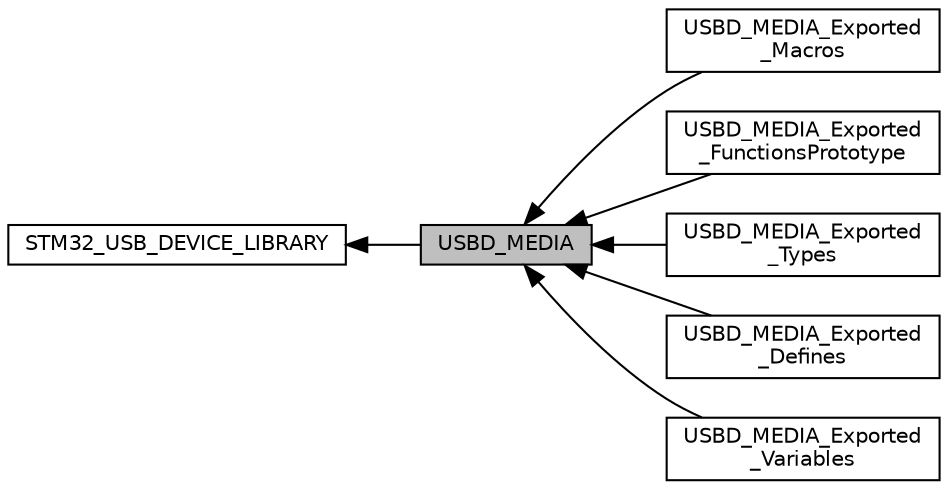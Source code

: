 digraph "USBD_MEDIA"
{
  edge [fontname="Helvetica",fontsize="10",labelfontname="Helvetica",labelfontsize="10"];
  node [fontname="Helvetica",fontsize="10",shape=record];
  rankdir=LR;
  Node4 [label="USBD_MEDIA_Exported\l_Macros",height=0.2,width=0.4,color="black", fillcolor="white", style="filled",URL="$group___u_s_b_d___m_e_d_i_a___exported___macros.html"];
  Node1 [label="STM32_USB_DEVICE_LIBRARY",height=0.2,width=0.4,color="black", fillcolor="white", style="filled",URL="$group___s_t_m32___u_s_b___d_e_v_i_c_e___l_i_b_r_a_r_y.html"];
  Node6 [label="USBD_MEDIA_Exported\l_FunctionsPrototype",height=0.2,width=0.4,color="black", fillcolor="white", style="filled",URL="$group___u_s_b_d___m_e_d_i_a___exported___functions_prototype.html"];
  Node3 [label="USBD_MEDIA_Exported\l_Types",height=0.2,width=0.4,color="black", fillcolor="white", style="filled",URL="$group___u_s_b_d___m_e_d_i_a___exported___types.html"];
  Node0 [label="USBD_MEDIA",height=0.2,width=0.4,color="black", fillcolor="grey75", style="filled", fontcolor="black"];
  Node2 [label="USBD_MEDIA_Exported\l_Defines",height=0.2,width=0.4,color="black", fillcolor="white", style="filled",URL="$group___u_s_b_d___m_e_d_i_a___exported___defines.html"];
  Node5 [label="USBD_MEDIA_Exported\l_Variables",height=0.2,width=0.4,color="black", fillcolor="white", style="filled",URL="$group___u_s_b_d___m_e_d_i_a___exported___variables.html"];
  Node1->Node0 [shape=plaintext, dir="back", style="solid"];
  Node0->Node2 [shape=plaintext, dir="back", style="solid"];
  Node0->Node3 [shape=plaintext, dir="back", style="solid"];
  Node0->Node4 [shape=plaintext, dir="back", style="solid"];
  Node0->Node5 [shape=plaintext, dir="back", style="solid"];
  Node0->Node6 [shape=plaintext, dir="back", style="solid"];
}
